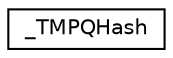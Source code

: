 digraph G
{
  edge [fontname="Helvetica",fontsize="10",labelfontname="Helvetica",labelfontsize="10"];
  node [fontname="Helvetica",fontsize="10",shape=record];
  rankdir="LR";
  Node1 [label="_TMPQHash",height=0.2,width=0.4,color="black", fillcolor="white", style="filled",URL="$struct___t_m_p_q_hash.html"];
}
